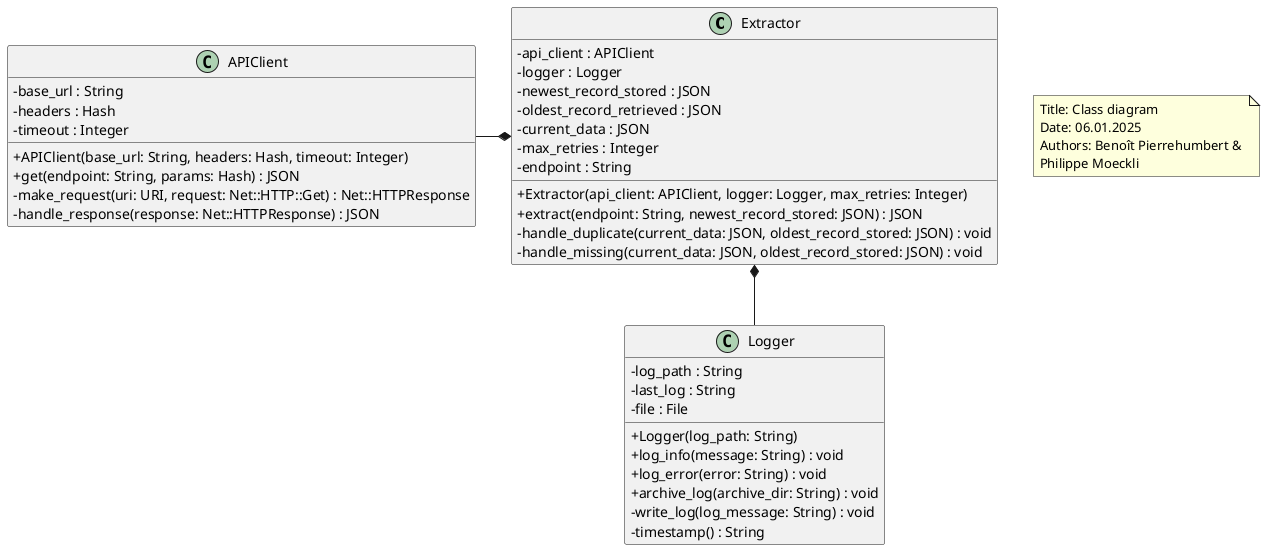 @startuml

skinparam classAttributeIconSize 0
class Extractor {
  - api_client : APIClient
  - logger : Logger
  - newest_record_stored : JSON
  - oldest_record_retrieved : JSON
  - current_data : JSON
  - max_retries : Integer
  - endpoint : String
  + Extractor(api_client: APIClient, logger: Logger, max_retries: Integer)
  + extract(endpoint: String, newest_record_stored: JSON) : JSON
  - handle_duplicate(current_data: JSON, oldest_record_stored: JSON) : void
  - handle_missing(current_data: JSON, oldest_record_stored: JSON) : void
}

class APIClient {
  - base_url : String
  - headers : Hash
  - timeout : Integer
  + APIClient(base_url: String, headers: Hash, timeout: Integer)
  + get(endpoint: String, params: Hash) : JSON
  - make_request(uri: URI, request: Net::HTTP::Get) : Net::HTTPResponse
  - handle_response(response: Net::HTTPResponse) : JSON
}

class Logger {
  - log_path : String
  - last_log : String
  - file : File
  + Logger(log_path: String)
  + log_info(message: String) : void
  + log_error(error: String) : void
  + archive_log(archive_dir: String) : void
  - write_log(log_message: String) : void
  - timestamp() : String
}

Logger -up-*  Extractor
APIClient -right-*  Extractor

note as N1
  Title: Class diagram
  Date: 06.01.2025
  Authors: Benoît Pierrehumbert & 
  Philippe Moeckli
end note
@enduml
